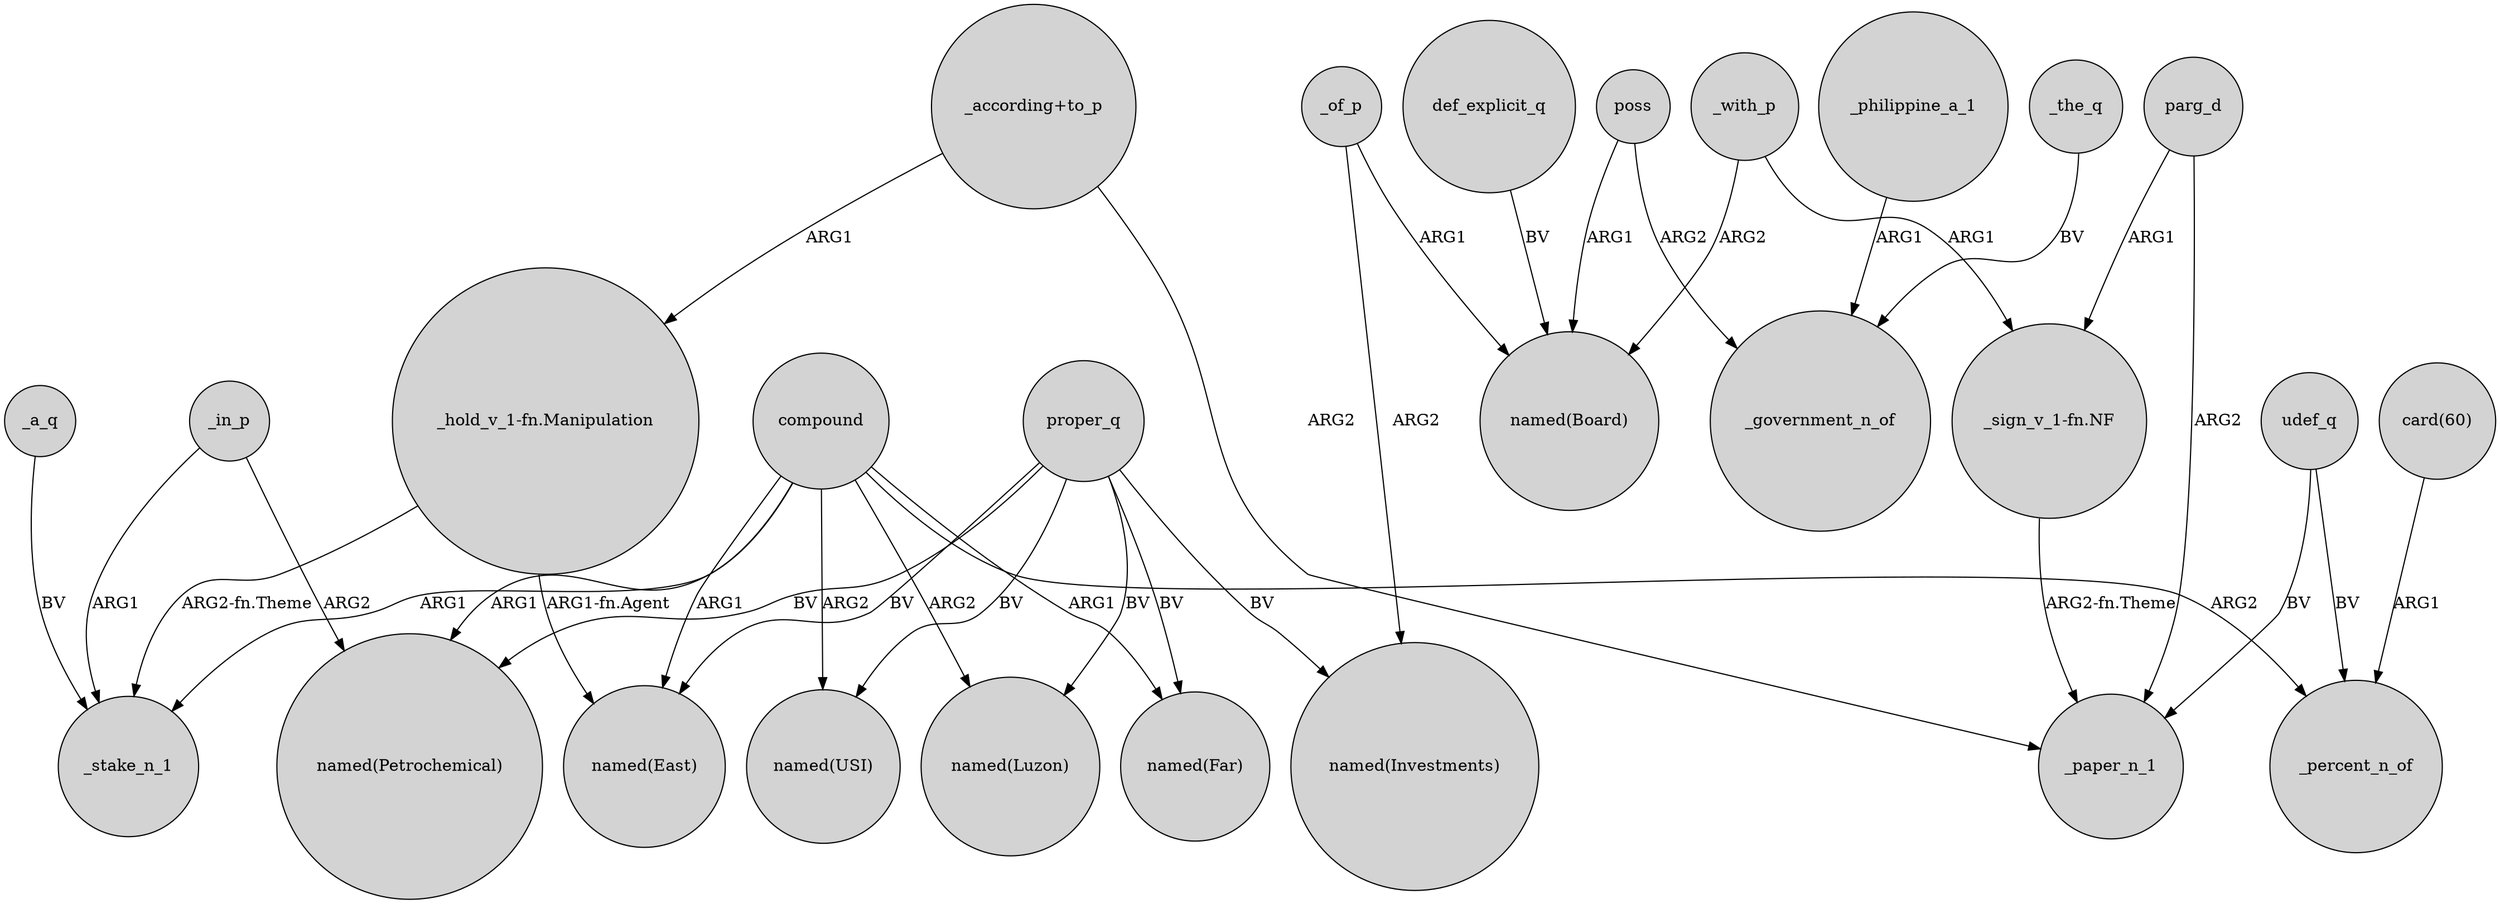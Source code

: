 digraph {
	node [shape=circle style=filled]
	_a_q -> _stake_n_1 [label=BV]
	def_explicit_q -> "named(Board)" [label=BV]
	_philippine_a_1 -> _government_n_of [label=ARG1]
	compound -> "named(Far)" [label=ARG1]
	"_according+to_p" -> "_hold_v_1-fn.Manipulation" [label=ARG1]
	proper_q -> "named(USI)" [label=BV]
	"card(60)" -> _percent_n_of [label=ARG1]
	compound -> "named(Luzon)" [label=ARG2]
	"_according+to_p" -> _paper_n_1 [label=ARG2]
	poss -> "named(Board)" [label=ARG1]
	_in_p -> "named(Petrochemical)" [label=ARG2]
	parg_d -> _paper_n_1 [label=ARG2]
	_with_p -> "named(Board)" [label=ARG2]
	compound -> _percent_n_of [label=ARG2]
	_of_p -> "named(Board)" [label=ARG1]
	_in_p -> _stake_n_1 [label=ARG1]
	proper_q -> "named(Investments)" [label=BV]
	parg_d -> "_sign_v_1-fn.NF" [label=ARG1]
	proper_q -> "named(Petrochemical)" [label=BV]
	compound -> "named(Petrochemical)" [label=ARG1]
	_with_p -> "_sign_v_1-fn.NF" [label=ARG1]
	compound -> "named(East)" [label=ARG1]
	compound -> _stake_n_1 [label=ARG1]
	_of_p -> "named(Investments)" [label=ARG2]
	proper_q -> "named(Far)" [label=BV]
	udef_q -> _paper_n_1 [label=BV]
	_the_q -> _government_n_of [label=BV]
	"_hold_v_1-fn.Manipulation" -> _stake_n_1 [label="ARG2-fn.Theme"]
	proper_q -> "named(Luzon)" [label=BV]
	"_hold_v_1-fn.Manipulation" -> "named(East)" [label="ARG1-fn.Agent"]
	compound -> "named(USI)" [label=ARG2]
	udef_q -> _percent_n_of [label=BV]
	"_sign_v_1-fn.NF" -> _paper_n_1 [label="ARG2-fn.Theme"]
	poss -> _government_n_of [label=ARG2]
	proper_q -> "named(East)" [label=BV]
}
